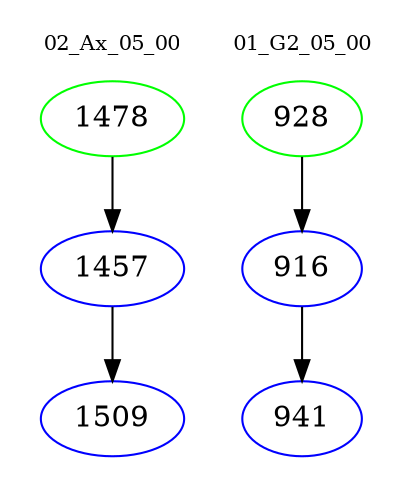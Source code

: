 digraph{
subgraph cluster_0 {
color = white
label = "02_Ax_05_00";
fontsize=10;
T0_1478 [label="1478", color="green"]
T0_1478 -> T0_1457 [color="black"]
T0_1457 [label="1457", color="blue"]
T0_1457 -> T0_1509 [color="black"]
T0_1509 [label="1509", color="blue"]
}
subgraph cluster_1 {
color = white
label = "01_G2_05_00";
fontsize=10;
T1_928 [label="928", color="green"]
T1_928 -> T1_916 [color="black"]
T1_916 [label="916", color="blue"]
T1_916 -> T1_941 [color="black"]
T1_941 [label="941", color="blue"]
}
}
